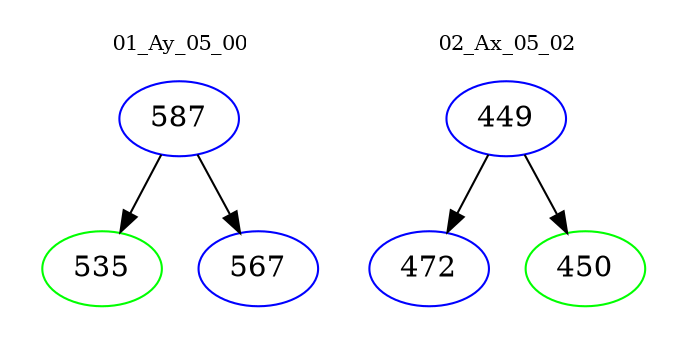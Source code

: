 digraph{
subgraph cluster_0 {
color = white
label = "01_Ay_05_00";
fontsize=10;
T0_587 [label="587", color="blue"]
T0_587 -> T0_535 [color="black"]
T0_535 [label="535", color="green"]
T0_587 -> T0_567 [color="black"]
T0_567 [label="567", color="blue"]
}
subgraph cluster_1 {
color = white
label = "02_Ax_05_02";
fontsize=10;
T1_449 [label="449", color="blue"]
T1_449 -> T1_472 [color="black"]
T1_472 [label="472", color="blue"]
T1_449 -> T1_450 [color="black"]
T1_450 [label="450", color="green"]
}
}
